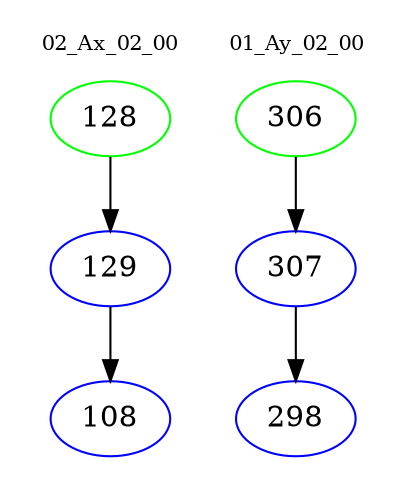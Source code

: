 digraph{
subgraph cluster_0 {
color = white
label = "02_Ax_02_00";
fontsize=10;
T0_128 [label="128", color="green"]
T0_128 -> T0_129 [color="black"]
T0_129 [label="129", color="blue"]
T0_129 -> T0_108 [color="black"]
T0_108 [label="108", color="blue"]
}
subgraph cluster_1 {
color = white
label = "01_Ay_02_00";
fontsize=10;
T1_306 [label="306", color="green"]
T1_306 -> T1_307 [color="black"]
T1_307 [label="307", color="blue"]
T1_307 -> T1_298 [color="black"]
T1_298 [label="298", color="blue"]
}
}
